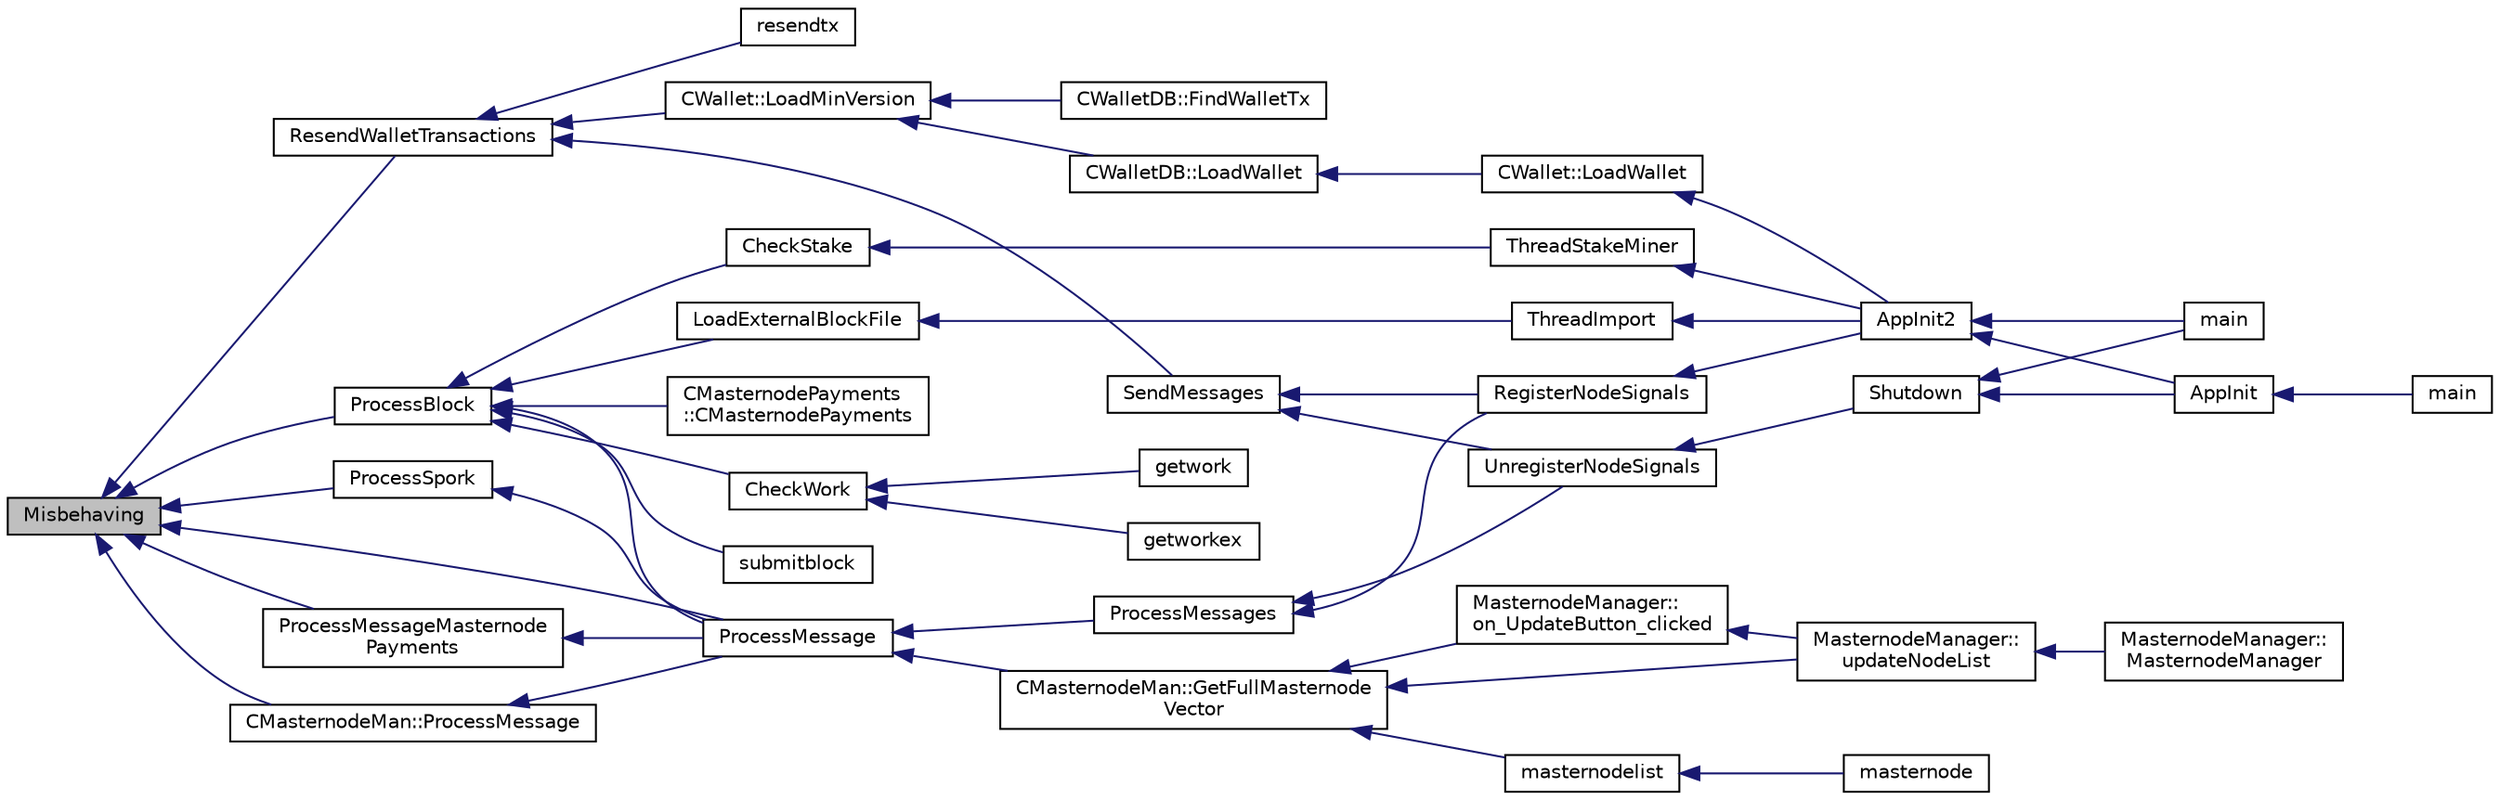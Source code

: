 digraph "Misbehaving"
{
  edge [fontname="Helvetica",fontsize="10",labelfontname="Helvetica",labelfontsize="10"];
  node [fontname="Helvetica",fontsize="10",shape=record];
  rankdir="LR";
  Node2673 [label="Misbehaving",height=0.2,width=0.4,color="black", fillcolor="grey75", style="filled", fontcolor="black"];
  Node2673 -> Node2674 [dir="back",color="midnightblue",fontsize="10",style="solid",fontname="Helvetica"];
  Node2674 [label="ResendWalletTransactions",height=0.2,width=0.4,color="black", fillcolor="white", style="filled",URL="$d4/dbf/main_8h.html#aa8d5c228e24266e3dca5858adae31800",tooltip="Ask wallets to resend their transactions. "];
  Node2674 -> Node2675 [dir="back",color="midnightblue",fontsize="10",style="solid",fontname="Helvetica"];
  Node2675 [label="SendMessages",height=0.2,width=0.4,color="black", fillcolor="white", style="filled",URL="$d4/dbf/main_8h.html#a711a5bdb30c9c9bbdc83011b1cbbe2f3"];
  Node2675 -> Node2676 [dir="back",color="midnightblue",fontsize="10",style="solid",fontname="Helvetica"];
  Node2676 [label="RegisterNodeSignals",height=0.2,width=0.4,color="black", fillcolor="white", style="filled",URL="$d4/dbf/main_8h.html#ab02615ff65f91d69f8d786ec900baa8a",tooltip="Register with a network node to receive its signals. "];
  Node2676 -> Node2677 [dir="back",color="midnightblue",fontsize="10",style="solid",fontname="Helvetica"];
  Node2677 [label="AppInit2",height=0.2,width=0.4,color="black", fillcolor="white", style="filled",URL="$d8/dc0/init_8h.html#a1a4c1bfbf6ba1db77e988b89b9cadfd3",tooltip="Initialize ion. "];
  Node2677 -> Node2678 [dir="back",color="midnightblue",fontsize="10",style="solid",fontname="Helvetica"];
  Node2678 [label="AppInit",height=0.2,width=0.4,color="black", fillcolor="white", style="filled",URL="$d4/d35/iond_8cpp.html#ac59316b767e6984e1285f0531275286b"];
  Node2678 -> Node2679 [dir="back",color="midnightblue",fontsize="10",style="solid",fontname="Helvetica"];
  Node2679 [label="main",height=0.2,width=0.4,color="black", fillcolor="white", style="filled",URL="$d4/d35/iond_8cpp.html#a0ddf1224851353fc92bfbff6f499fa97"];
  Node2677 -> Node2680 [dir="back",color="midnightblue",fontsize="10",style="solid",fontname="Helvetica"];
  Node2680 [label="main",height=0.2,width=0.4,color="black", fillcolor="white", style="filled",URL="$d5/d2d/ion_8cpp.html#a0ddf1224851353fc92bfbff6f499fa97"];
  Node2675 -> Node2681 [dir="back",color="midnightblue",fontsize="10",style="solid",fontname="Helvetica"];
  Node2681 [label="UnregisterNodeSignals",height=0.2,width=0.4,color="black", fillcolor="white", style="filled",URL="$d4/dbf/main_8h.html#a3ef0cc6e9d9d6435ee2a5569244d6ebd",tooltip="Unregister a network node. "];
  Node2681 -> Node2682 [dir="back",color="midnightblue",fontsize="10",style="solid",fontname="Helvetica"];
  Node2682 [label="Shutdown",height=0.2,width=0.4,color="black", fillcolor="white", style="filled",URL="$d8/dc0/init_8h.html#ac5f038c2b480cf9ef5e19e3eba8dbaf9"];
  Node2682 -> Node2678 [dir="back",color="midnightblue",fontsize="10",style="solid",fontname="Helvetica"];
  Node2682 -> Node2680 [dir="back",color="midnightblue",fontsize="10",style="solid",fontname="Helvetica"];
  Node2674 -> Node2683 [dir="back",color="midnightblue",fontsize="10",style="solid",fontname="Helvetica"];
  Node2683 [label="resendtx",height=0.2,width=0.4,color="black", fillcolor="white", style="filled",URL="$df/d1d/rpcwallet_8cpp.html#a8f5f5ea7520a9c1b4400a19df8572226"];
  Node2674 -> Node2684 [dir="back",color="midnightblue",fontsize="10",style="solid",fontname="Helvetica"];
  Node2684 [label="CWallet::LoadMinVersion",height=0.2,width=0.4,color="black", fillcolor="white", style="filled",URL="$d2/de5/class_c_wallet.html#a88317da8dab80135b8db73e945e15b60"];
  Node2684 -> Node2685 [dir="back",color="midnightblue",fontsize="10",style="solid",fontname="Helvetica"];
  Node2685 [label="CWalletDB::LoadWallet",height=0.2,width=0.4,color="black", fillcolor="white", style="filled",URL="$d4/d90/class_c_wallet_d_b.html#a14f26e53502d1a60dd2b034f830acf03"];
  Node2685 -> Node2686 [dir="back",color="midnightblue",fontsize="10",style="solid",fontname="Helvetica"];
  Node2686 [label="CWallet::LoadWallet",height=0.2,width=0.4,color="black", fillcolor="white", style="filled",URL="$d2/de5/class_c_wallet.html#a5d7b244b8ed0cbe24233ee0b6ca3cae0"];
  Node2686 -> Node2677 [dir="back",color="midnightblue",fontsize="10",style="solid",fontname="Helvetica"];
  Node2684 -> Node2687 [dir="back",color="midnightblue",fontsize="10",style="solid",fontname="Helvetica"];
  Node2687 [label="CWalletDB::FindWalletTx",height=0.2,width=0.4,color="black", fillcolor="white", style="filled",URL="$d4/d90/class_c_wallet_d_b.html#abaf9ab57bf283b3d929383b0b99940bd"];
  Node2673 -> Node2688 [dir="back",color="midnightblue",fontsize="10",style="solid",fontname="Helvetica"];
  Node2688 [label="ProcessBlock",height=0.2,width=0.4,color="black", fillcolor="white", style="filled",URL="$d4/dbf/main_8h.html#a7c8a7be3439bb5e1e40548a332a3cf29"];
  Node2688 -> Node2689 [dir="back",color="midnightblue",fontsize="10",style="solid",fontname="Helvetica"];
  Node2689 [label="LoadExternalBlockFile",height=0.2,width=0.4,color="black", fillcolor="white", style="filled",URL="$df/d0a/main_8cpp.html#afbdbbb5a1b376748e5460cbcf644a9af"];
  Node2689 -> Node2690 [dir="back",color="midnightblue",fontsize="10",style="solid",fontname="Helvetica"];
  Node2690 [label="ThreadImport",height=0.2,width=0.4,color="black", fillcolor="white", style="filled",URL="$d4/dbf/main_8h.html#a0189c34248cd89bbbe20d4d6045bd7c9"];
  Node2690 -> Node2677 [dir="back",color="midnightblue",fontsize="10",style="solid",fontname="Helvetica"];
  Node2688 -> Node2691 [dir="back",color="midnightblue",fontsize="10",style="solid",fontname="Helvetica"];
  Node2691 [label="ProcessMessage",height=0.2,width=0.4,color="black", fillcolor="white", style="filled",URL="$df/d0a/main_8cpp.html#a8ba92b1a4bce3c835e887a9073d17d8e"];
  Node2691 -> Node2692 [dir="back",color="midnightblue",fontsize="10",style="solid",fontname="Helvetica"];
  Node2692 [label="ProcessMessages",height=0.2,width=0.4,color="black", fillcolor="white", style="filled",URL="$d4/dbf/main_8h.html#a196f9318f02448b85b28d612698934fd"];
  Node2692 -> Node2676 [dir="back",color="midnightblue",fontsize="10",style="solid",fontname="Helvetica"];
  Node2692 -> Node2681 [dir="back",color="midnightblue",fontsize="10",style="solid",fontname="Helvetica"];
  Node2691 -> Node2693 [dir="back",color="midnightblue",fontsize="10",style="solid",fontname="Helvetica"];
  Node2693 [label="CMasternodeMan::GetFullMasternode\lVector",height=0.2,width=0.4,color="black", fillcolor="white", style="filled",URL="$dc/d6b/class_c_masternode_man.html#ab39e213a7601e1bef2eba1d5d63206f5"];
  Node2693 -> Node2694 [dir="back",color="midnightblue",fontsize="10",style="solid",fontname="Helvetica"];
  Node2694 [label="MasternodeManager::\lupdateNodeList",height=0.2,width=0.4,color="black", fillcolor="white", style="filled",URL="$d9/d70/class_masternode_manager.html#a5485a8bd6ccf673027165cc1207dfae9"];
  Node2694 -> Node2695 [dir="back",color="midnightblue",fontsize="10",style="solid",fontname="Helvetica"];
  Node2695 [label="MasternodeManager::\lMasternodeManager",height=0.2,width=0.4,color="black", fillcolor="white", style="filled",URL="$d9/d70/class_masternode_manager.html#ad18cb99065e056e6b791e2356de826bf"];
  Node2693 -> Node2696 [dir="back",color="midnightblue",fontsize="10",style="solid",fontname="Helvetica"];
  Node2696 [label="MasternodeManager::\lon_UpdateButton_clicked",height=0.2,width=0.4,color="black", fillcolor="white", style="filled",URL="$d9/d70/class_masternode_manager.html#ae8d07b4d869e3eb09fe1be445eff0430"];
  Node2696 -> Node2694 [dir="back",color="midnightblue",fontsize="10",style="solid",fontname="Helvetica"];
  Node2693 -> Node2697 [dir="back",color="midnightblue",fontsize="10",style="solid",fontname="Helvetica"];
  Node2697 [label="masternodelist",height=0.2,width=0.4,color="black", fillcolor="white", style="filled",URL="$d5/d6b/rpcstashedsend_8cpp.html#a3a7ed7e37f21eb2912afc6e776f7236c"];
  Node2697 -> Node2698 [dir="back",color="midnightblue",fontsize="10",style="solid",fontname="Helvetica"];
  Node2698 [label="masternode",height=0.2,width=0.4,color="black", fillcolor="white", style="filled",URL="$d5/d6b/rpcstashedsend_8cpp.html#a30609e443aeb47c29ed0878d16b1b5e1"];
  Node2688 -> Node2699 [dir="back",color="midnightblue",fontsize="10",style="solid",fontname="Helvetica"];
  Node2699 [label="CMasternodePayments\l::CMasternodePayments",height=0.2,width=0.4,color="black", fillcolor="white", style="filled",URL="$dc/d9a/class_c_masternode_payments.html#a4b9454f265a927528c881716e7649973"];
  Node2688 -> Node2700 [dir="back",color="midnightblue",fontsize="10",style="solid",fontname="Helvetica"];
  Node2700 [label="CheckWork",height=0.2,width=0.4,color="black", fillcolor="white", style="filled",URL="$de/d13/miner_8h.html#aadd8a05aa6d8fae1c0f4daa5e971a12a",tooltip="Check mined proof-of-work block. "];
  Node2700 -> Node2701 [dir="back",color="midnightblue",fontsize="10",style="solid",fontname="Helvetica"];
  Node2701 [label="getworkex",height=0.2,width=0.4,color="black", fillcolor="white", style="filled",URL="$d4/ddd/rpcmining_8cpp.html#aa40f86dc468a3f2ef4a3bba99e20a069"];
  Node2700 -> Node2702 [dir="back",color="midnightblue",fontsize="10",style="solid",fontname="Helvetica"];
  Node2702 [label="getwork",height=0.2,width=0.4,color="black", fillcolor="white", style="filled",URL="$d4/ddd/rpcmining_8cpp.html#a356be62c93d38267a7da9e1cb644d547"];
  Node2688 -> Node2703 [dir="back",color="midnightblue",fontsize="10",style="solid",fontname="Helvetica"];
  Node2703 [label="CheckStake",height=0.2,width=0.4,color="black", fillcolor="white", style="filled",URL="$de/d13/miner_8h.html#a68be4bcfa03b86095641eac5ca996fed",tooltip="Check mined proof-of-stake block. "];
  Node2703 -> Node2704 [dir="back",color="midnightblue",fontsize="10",style="solid",fontname="Helvetica"];
  Node2704 [label="ThreadStakeMiner",height=0.2,width=0.4,color="black", fillcolor="white", style="filled",URL="$d6/de3/miner_8cpp.html#a31faece5ef0e403969b3d3debd79b352"];
  Node2704 -> Node2677 [dir="back",color="midnightblue",fontsize="10",style="solid",fontname="Helvetica"];
  Node2688 -> Node2705 [dir="back",color="midnightblue",fontsize="10",style="solid",fontname="Helvetica"];
  Node2705 [label="submitblock",height=0.2,width=0.4,color="black", fillcolor="white", style="filled",URL="$d4/ddd/rpcmining_8cpp.html#a6fc1aa077add8cb1c74207056616134d"];
  Node2673 -> Node2691 [dir="back",color="midnightblue",fontsize="10",style="solid",fontname="Helvetica"];
  Node2673 -> Node2706 [dir="back",color="midnightblue",fontsize="10",style="solid",fontname="Helvetica"];
  Node2706 [label="ProcessMessageMasternode\lPayments",height=0.2,width=0.4,color="black", fillcolor="white", style="filled",URL="$dc/d20/masternode-payments_8h.html#a8c28fb440d8031543d1de309e34c40f2"];
  Node2706 -> Node2691 [dir="back",color="midnightblue",fontsize="10",style="solid",fontname="Helvetica"];
  Node2673 -> Node2707 [dir="back",color="midnightblue",fontsize="10",style="solid",fontname="Helvetica"];
  Node2707 [label="CMasternodeMan::ProcessMessage",height=0.2,width=0.4,color="black", fillcolor="white", style="filled",URL="$dc/d6b/class_c_masternode_man.html#ae3e5d263cebdcd932eca49caeadce9aa"];
  Node2707 -> Node2691 [dir="back",color="midnightblue",fontsize="10",style="solid",fontname="Helvetica"];
  Node2673 -> Node2708 [dir="back",color="midnightblue",fontsize="10",style="solid",fontname="Helvetica"];
  Node2708 [label="ProcessSpork",height=0.2,width=0.4,color="black", fillcolor="white", style="filled",URL="$d0/d24/spork_8h.html#a3f9c24c1f4c012152fb4422ca981610a"];
  Node2708 -> Node2691 [dir="back",color="midnightblue",fontsize="10",style="solid",fontname="Helvetica"];
}
